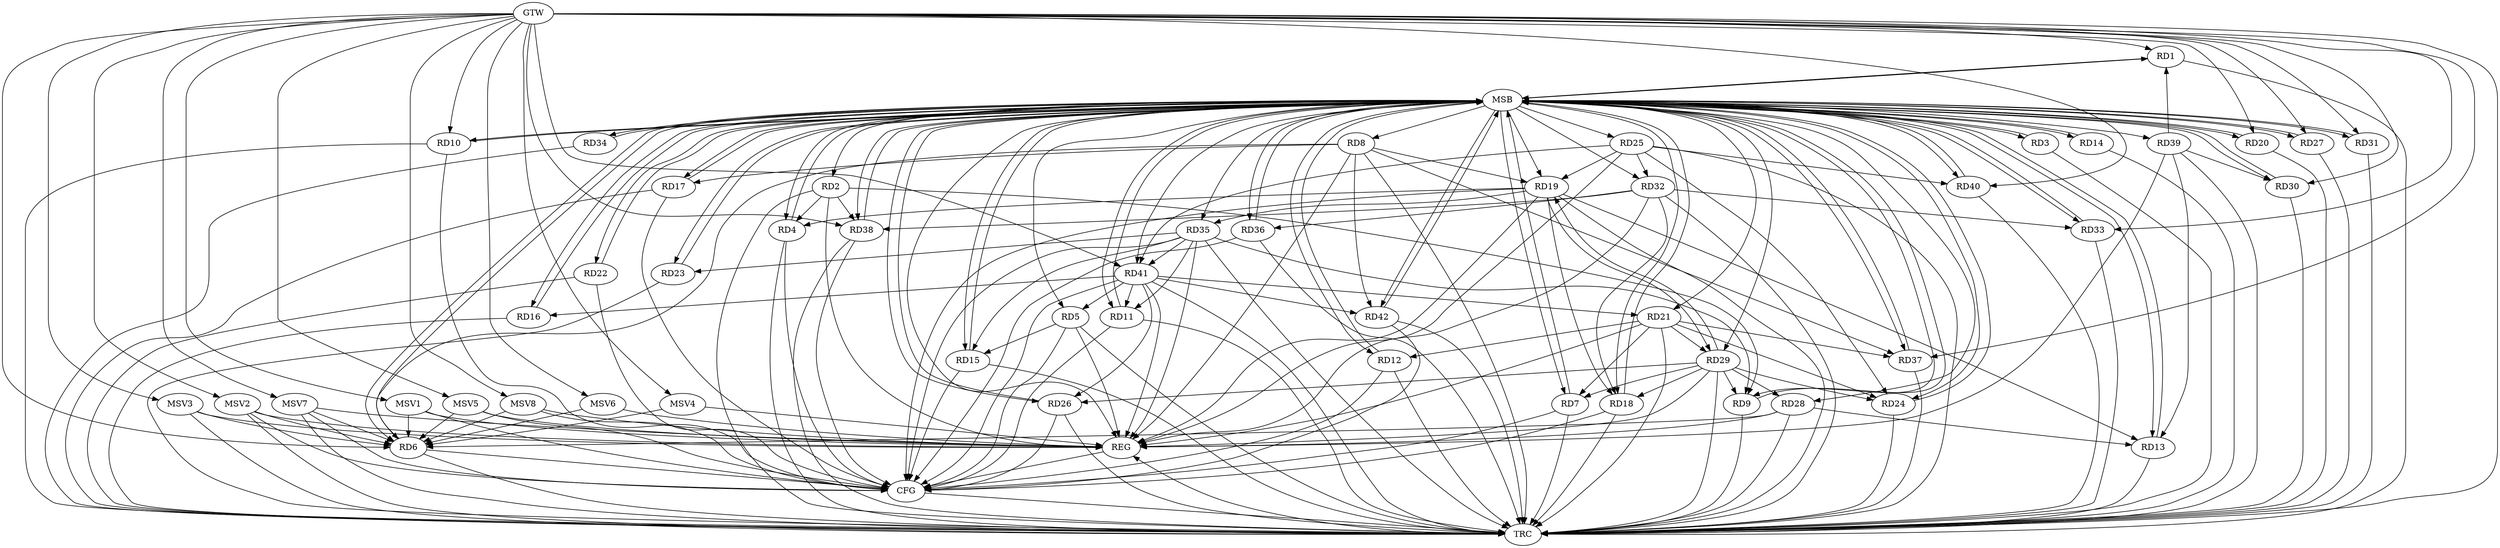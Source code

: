 strict digraph G {
  RD1 [ label="RD1" ];
  RD2 [ label="RD2" ];
  RD3 [ label="RD3" ];
  RD4 [ label="RD4" ];
  RD5 [ label="RD5" ];
  RD6 [ label="RD6" ];
  RD7 [ label="RD7" ];
  RD8 [ label="RD8" ];
  RD9 [ label="RD9" ];
  RD10 [ label="RD10" ];
  RD11 [ label="RD11" ];
  RD12 [ label="RD12" ];
  RD13 [ label="RD13" ];
  RD14 [ label="RD14" ];
  RD15 [ label="RD15" ];
  RD16 [ label="RD16" ];
  RD17 [ label="RD17" ];
  RD18 [ label="RD18" ];
  RD19 [ label="RD19" ];
  RD20 [ label="RD20" ];
  RD21 [ label="RD21" ];
  RD22 [ label="RD22" ];
  RD23 [ label="RD23" ];
  RD24 [ label="RD24" ];
  RD25 [ label="RD25" ];
  RD26 [ label="RD26" ];
  RD27 [ label="RD27" ];
  RD28 [ label="RD28" ];
  RD29 [ label="RD29" ];
  RD30 [ label="RD30" ];
  RD31 [ label="RD31" ];
  RD32 [ label="RD32" ];
  RD33 [ label="RD33" ];
  RD34 [ label="RD34" ];
  RD35 [ label="RD35" ];
  RD36 [ label="RD36" ];
  RD37 [ label="RD37" ];
  RD38 [ label="RD38" ];
  RD39 [ label="RD39" ];
  RD40 [ label="RD40" ];
  RD41 [ label="RD41" ];
  RD42 [ label="RD42" ];
  GTW [ label="GTW" ];
  REG [ label="REG" ];
  MSB [ label="MSB" ];
  CFG [ label="CFG" ];
  TRC [ label="TRC" ];
  MSV1 [ label="MSV1" ];
  MSV2 [ label="MSV2" ];
  MSV3 [ label="MSV3" ];
  MSV4 [ label="MSV4" ];
  MSV5 [ label="MSV5" ];
  MSV6 [ label="MSV6" ];
  MSV7 [ label="MSV7" ];
  MSV8 [ label="MSV8" ];
  RD39 -> RD1;
  RD2 -> RD4;
  RD2 -> RD9;
  RD2 -> RD38;
  RD19 -> RD4;
  RD5 -> RD15;
  RD41 -> RD5;
  RD8 -> RD6;
  RD28 -> RD6;
  RD21 -> RD7;
  RD29 -> RD7;
  RD8 -> RD17;
  RD8 -> RD19;
  RD8 -> RD37;
  RD8 -> RD42;
  RD29 -> RD9;
  RD35 -> RD9;
  RD35 -> RD11;
  RD41 -> RD11;
  RD21 -> RD12;
  RD19 -> RD13;
  RD28 -> RD13;
  RD39 -> RD13;
  RD35 -> RD15;
  RD41 -> RD16;
  RD19 -> RD18;
  RD29 -> RD18;
  RD32 -> RD18;
  RD25 -> RD19;
  RD19 -> RD29;
  RD29 -> RD19;
  RD19 -> RD35;
  RD21 -> RD24;
  RD21 -> RD29;
  RD21 -> RD37;
  RD41 -> RD21;
  RD35 -> RD23;
  RD25 -> RD24;
  RD29 -> RD24;
  RD25 -> RD32;
  RD25 -> RD40;
  RD25 -> RD41;
  RD29 -> RD26;
  RD41 -> RD26;
  RD29 -> RD28;
  RD39 -> RD30;
  RD32 -> RD33;
  RD32 -> RD36;
  RD32 -> RD38;
  RD35 -> RD41;
  RD41 -> RD42;
  GTW -> RD30;
  GTW -> RD41;
  GTW -> RD40;
  GTW -> RD31;
  GTW -> RD38;
  GTW -> RD37;
  GTW -> RD33;
  GTW -> RD27;
  GTW -> RD6;
  GTW -> RD20;
  GTW -> RD1;
  GTW -> RD10;
  RD2 -> REG;
  RD5 -> REG;
  RD8 -> REG;
  RD19 -> REG;
  RD21 -> REG;
  RD25 -> REG;
  RD28 -> REG;
  RD29 -> REG;
  RD32 -> REG;
  RD35 -> REG;
  RD39 -> REG;
  RD41 -> REG;
  RD1 -> MSB;
  MSB -> RD4;
  MSB -> RD9;
  MSB -> RD11;
  MSB -> REG;
  RD3 -> MSB;
  MSB -> RD15;
  MSB -> RD25;
  MSB -> RD35;
  RD4 -> MSB;
  MSB -> RD10;
  MSB -> RD19;
  RD6 -> MSB;
  MSB -> RD13;
  MSB -> RD20;
  MSB -> RD21;
  MSB -> RD23;
  MSB -> RD33;
  RD7 -> MSB;
  MSB -> RD40;
  RD9 -> MSB;
  MSB -> RD16;
  MSB -> RD28;
  MSB -> RD31;
  MSB -> RD34;
  RD10 -> MSB;
  MSB -> RD6;
  MSB -> RD12;
  MSB -> RD18;
  MSB -> RD30;
  MSB -> RD37;
  MSB -> RD39;
  RD11 -> MSB;
  RD12 -> MSB;
  MSB -> RD5;
  MSB -> RD32;
  RD13 -> MSB;
  MSB -> RD22;
  RD14 -> MSB;
  RD15 -> MSB;
  MSB -> RD26;
  MSB -> RD38;
  RD16 -> MSB;
  RD17 -> MSB;
  MSB -> RD1;
  MSB -> RD2;
  MSB -> RD14;
  RD18 -> MSB;
  RD20 -> MSB;
  RD22 -> MSB;
  MSB -> RD17;
  MSB -> RD41;
  MSB -> RD42;
  RD23 -> MSB;
  MSB -> RD29;
  RD24 -> MSB;
  RD26 -> MSB;
  RD27 -> MSB;
  RD30 -> MSB;
  RD31 -> MSB;
  MSB -> RD7;
  RD33 -> MSB;
  MSB -> RD27;
  MSB -> RD36;
  RD34 -> MSB;
  MSB -> RD3;
  MSB -> RD8;
  MSB -> RD24;
  RD36 -> MSB;
  RD37 -> MSB;
  RD38 -> MSB;
  RD40 -> MSB;
  RD42 -> MSB;
  RD10 -> CFG;
  RD17 -> CFG;
  RD5 -> CFG;
  RD22 -> CFG;
  RD35 -> CFG;
  RD4 -> CFG;
  RD18 -> CFG;
  RD42 -> CFG;
  RD11 -> CFG;
  RD41 -> CFG;
  RD36 -> CFG;
  RD6 -> CFG;
  RD19 -> CFG;
  RD15 -> CFG;
  RD12 -> CFG;
  RD7 -> CFG;
  RD26 -> CFG;
  RD38 -> CFG;
  REG -> CFG;
  RD1 -> TRC;
  RD2 -> TRC;
  RD3 -> TRC;
  RD4 -> TRC;
  RD5 -> TRC;
  RD6 -> TRC;
  RD7 -> TRC;
  RD8 -> TRC;
  RD9 -> TRC;
  RD10 -> TRC;
  RD11 -> TRC;
  RD12 -> TRC;
  RD13 -> TRC;
  RD14 -> TRC;
  RD15 -> TRC;
  RD16 -> TRC;
  RD17 -> TRC;
  RD18 -> TRC;
  RD19 -> TRC;
  RD20 -> TRC;
  RD21 -> TRC;
  RD22 -> TRC;
  RD23 -> TRC;
  RD24 -> TRC;
  RD25 -> TRC;
  RD26 -> TRC;
  RD27 -> TRC;
  RD28 -> TRC;
  RD29 -> TRC;
  RD30 -> TRC;
  RD31 -> TRC;
  RD32 -> TRC;
  RD33 -> TRC;
  RD34 -> TRC;
  RD35 -> TRC;
  RD36 -> TRC;
  RD37 -> TRC;
  RD38 -> TRC;
  RD39 -> TRC;
  RD40 -> TRC;
  RD41 -> TRC;
  RD42 -> TRC;
  GTW -> TRC;
  CFG -> TRC;
  TRC -> REG;
  MSV1 -> RD6;
  MSV2 -> RD6;
  GTW -> MSV1;
  MSV1 -> REG;
  MSV1 -> CFG;
  GTW -> MSV2;
  MSV2 -> REG;
  MSV2 -> TRC;
  MSV2 -> CFG;
  MSV3 -> RD6;
  MSV4 -> RD6;
  MSV5 -> RD6;
  GTW -> MSV3;
  MSV3 -> REG;
  MSV3 -> TRC;
  GTW -> MSV4;
  MSV4 -> REG;
  GTW -> MSV5;
  MSV5 -> REG;
  MSV5 -> CFG;
  MSV6 -> RD6;
  MSV7 -> RD6;
  MSV8 -> RD6;
  GTW -> MSV6;
  MSV6 -> REG;
  GTW -> MSV7;
  MSV7 -> REG;
  MSV7 -> TRC;
  MSV7 -> CFG;
  GTW -> MSV8;
  MSV8 -> REG;
  MSV8 -> CFG;
}
